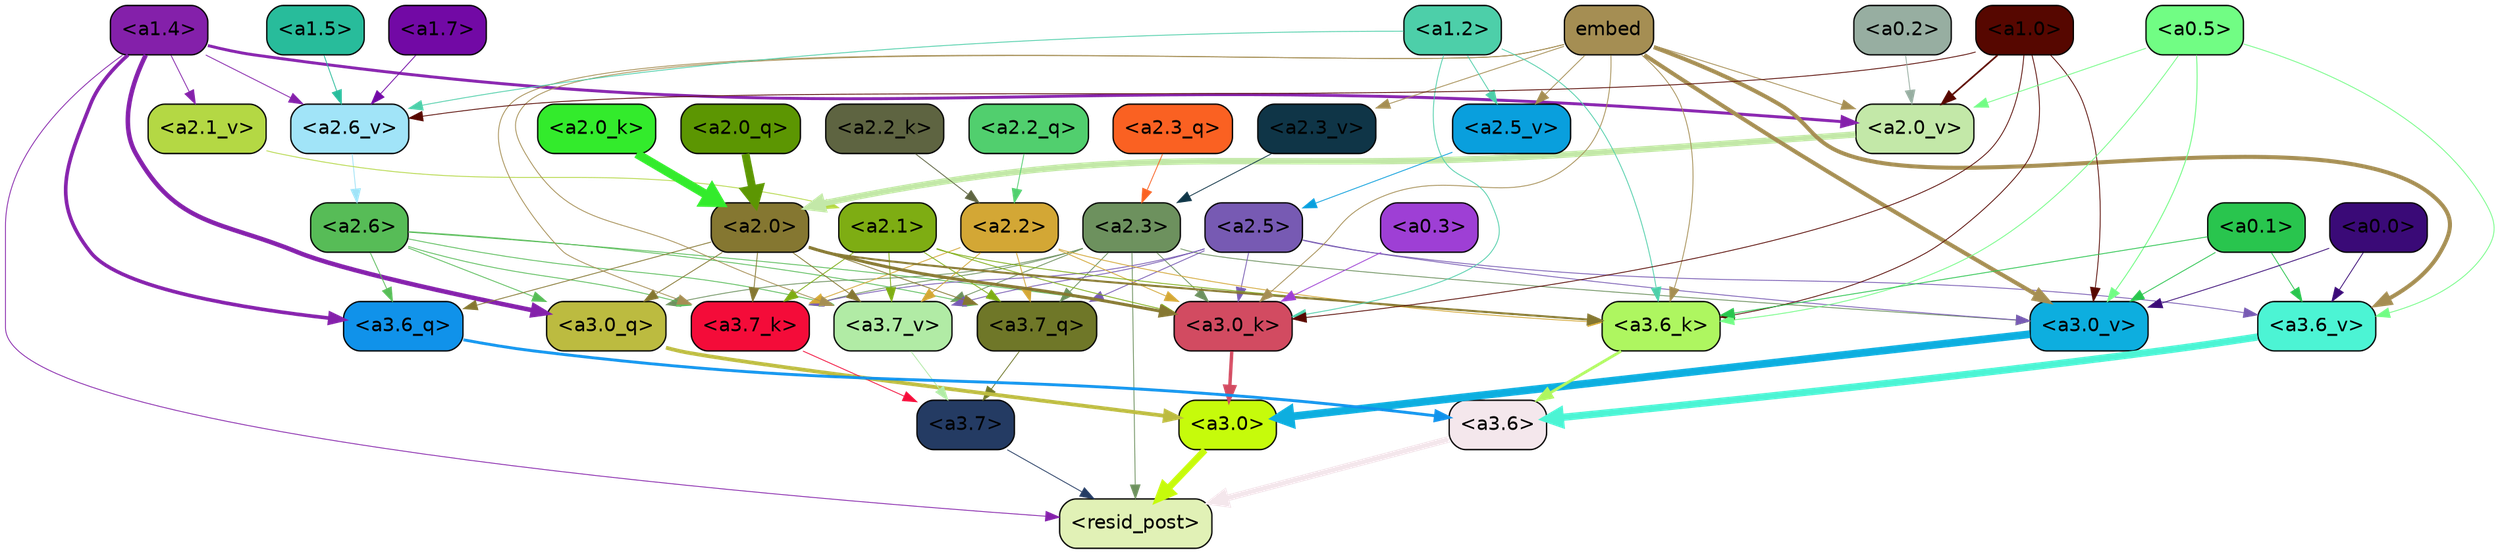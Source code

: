 strict digraph "" {
	graph [bgcolor=transparent,
		layout=dot,
		overlap=false,
		splines=true
	];
	"<a3.7>"	[color=black,
		fillcolor="#243b63",
		fontname=Helvetica,
		shape=box,
		style="filled, rounded"];
	"<resid_post>"	[color=black,
		fillcolor="#e1f1b6",
		fontname=Helvetica,
		shape=box,
		style="filled, rounded"];
	"<a3.7>" -> "<resid_post>"	[color="#243b63",
		penwidth=0.6];
	"<a3.6>"	[color=black,
		fillcolor="#f4e7ec",
		fontname=Helvetica,
		shape=box,
		style="filled, rounded"];
	"<a3.6>" -> "<resid_post>"	[color="#f4e7ec",
		penwidth=4.751612067222595];
	"<a3.0>"	[color=black,
		fillcolor="#c6fb0b",
		fontname=Helvetica,
		shape=box,
		style="filled, rounded"];
	"<a3.0>" -> "<resid_post>"	[color="#c6fb0b",
		penwidth=4.884142994880676];
	"<a2.3>"	[color=black,
		fillcolor="#6d915e",
		fontname=Helvetica,
		shape=box,
		style="filled, rounded"];
	"<a2.3>" -> "<resid_post>"	[color="#6d915e",
		penwidth=0.6];
	"<a3.7_q>"	[color=black,
		fillcolor="#6f7728",
		fontname=Helvetica,
		shape=box,
		style="filled, rounded"];
	"<a2.3>" -> "<a3.7_q>"	[color="#6d915e",
		penwidth=0.6];
	"<a3.0_q>"	[color=black,
		fillcolor="#bcbb40",
		fontname=Helvetica,
		shape=box,
		style="filled, rounded"];
	"<a2.3>" -> "<a3.0_q>"	[color="#6d915e",
		penwidth=0.6];
	"<a3.7_k>"	[color=black,
		fillcolor="#f40c39",
		fontname=Helvetica,
		shape=box,
		style="filled, rounded"];
	"<a2.3>" -> "<a3.7_k>"	[color="#6d915e",
		penwidth=0.6];
	"<a3.0_k>"	[color=black,
		fillcolor="#d24b61",
		fontname=Helvetica,
		shape=box,
		style="filled, rounded"];
	"<a2.3>" -> "<a3.0_k>"	[color="#6d915e",
		penwidth=0.6];
	"<a3.7_v>"	[color=black,
		fillcolor="#b1eba5",
		fontname=Helvetica,
		shape=box,
		style="filled, rounded"];
	"<a2.3>" -> "<a3.7_v>"	[color="#6d915e",
		penwidth=0.6];
	"<a3.0_v>"	[color=black,
		fillcolor="#0daedf",
		fontname=Helvetica,
		shape=box,
		style="filled, rounded"];
	"<a2.3>" -> "<a3.0_v>"	[color="#6d915e",
		penwidth=0.6];
	"<a1.4>"	[color=black,
		fillcolor="#8420aa",
		fontname=Helvetica,
		shape=box,
		style="filled, rounded"];
	"<a1.4>" -> "<resid_post>"	[color="#8420aa",
		penwidth=0.6];
	"<a3.6_q>"	[color=black,
		fillcolor="#1092ea",
		fontname=Helvetica,
		shape=box,
		style="filled, rounded"];
	"<a1.4>" -> "<a3.6_q>"	[color="#8420aa",
		penwidth=2.6469622254371643];
	"<a1.4>" -> "<a3.0_q>"	[color="#8420aa",
		penwidth=3.3040847778320312];
	"<a2.6_v>"	[color=black,
		fillcolor="#a1e4f8",
		fontname=Helvetica,
		shape=box,
		style="filled, rounded"];
	"<a1.4>" -> "<a2.6_v>"	[color="#8420aa",
		penwidth=0.6];
	"<a2.1_v>"	[color=black,
		fillcolor="#b4d844",
		fontname=Helvetica,
		shape=box,
		style="filled, rounded"];
	"<a1.4>" -> "<a2.1_v>"	[color="#8420aa",
		penwidth=0.6];
	"<a2.0_v>"	[color=black,
		fillcolor="#c3e8a8",
		fontname=Helvetica,
		shape=box,
		style="filled, rounded"];
	"<a1.4>" -> "<a2.0_v>"	[color="#8420aa",
		penwidth=2.1286070346832275];
	"<a3.7_q>" -> "<a3.7>"	[color="#6f7728",
		penwidth=0.6];
	"<a3.6_q>" -> "<a3.6>"	[color="#1092ea",
		penwidth=2.091020345687866];
	"<a3.0_q>" -> "<a3.0>"	[color="#bcbb40",
		penwidth=2.7421876192092896];
	"<a3.7_k>" -> "<a3.7>"	[color="#f40c39",
		penwidth=0.6];
	"<a3.6_k>"	[color=black,
		fillcolor="#aef660",
		fontname=Helvetica,
		shape=box,
		style="filled, rounded"];
	"<a3.6_k>" -> "<a3.6>"	[color="#aef660",
		penwidth=2.048597991466522];
	"<a3.0_k>" -> "<a3.0>"	[color="#d24b61",
		penwidth=2.476402521133423];
	"<a3.7_v>" -> "<a3.7>"	[color="#b1eba5",
		penwidth=0.6];
	"<a3.6_v>"	[color=black,
		fillcolor="#4cf4d4",
		fontname=Helvetica,
		shape=box,
		style="filled, rounded"];
	"<a3.6_v>" -> "<a3.6>"	[color="#4cf4d4",
		penwidth=5.2550448179244995];
	"<a3.0_v>" -> "<a3.0>"	[color="#0daedf",
		penwidth=5.652270674705505];
	"<a2.6>"	[color=black,
		fillcolor="#57bc57",
		fontname=Helvetica,
		shape=box,
		style="filled, rounded"];
	"<a2.6>" -> "<a3.7_q>"	[color="#57bc57",
		penwidth=0.6];
	"<a2.6>" -> "<a3.6_q>"	[color="#57bc57",
		penwidth=0.6];
	"<a2.6>" -> "<a3.0_q>"	[color="#57bc57",
		penwidth=0.6];
	"<a2.6>" -> "<a3.7_k>"	[color="#57bc57",
		penwidth=0.6];
	"<a2.6>" -> "<a3.0_k>"	[color="#57bc57",
		penwidth=0.6];
	"<a2.6>" -> "<a3.7_v>"	[color="#57bc57",
		penwidth=0.6];
	"<a2.5>"	[color=black,
		fillcolor="#775ab3",
		fontname=Helvetica,
		shape=box,
		style="filled, rounded"];
	"<a2.5>" -> "<a3.7_q>"	[color="#775ab3",
		penwidth=0.6];
	"<a2.5>" -> "<a3.7_k>"	[color="#775ab3",
		penwidth=0.6];
	"<a2.5>" -> "<a3.0_k>"	[color="#775ab3",
		penwidth=0.6];
	"<a2.5>" -> "<a3.7_v>"	[color="#775ab3",
		penwidth=0.6];
	"<a2.5>" -> "<a3.6_v>"	[color="#775ab3",
		penwidth=0.6];
	"<a2.5>" -> "<a3.0_v>"	[color="#775ab3",
		penwidth=0.6];
	"<a2.2>"	[color=black,
		fillcolor="#d3a735",
		fontname=Helvetica,
		shape=box,
		style="filled, rounded"];
	"<a2.2>" -> "<a3.7_q>"	[color="#d3a735",
		penwidth=0.6];
	"<a2.2>" -> "<a3.7_k>"	[color="#d3a735",
		penwidth=0.6];
	"<a2.2>" -> "<a3.6_k>"	[color="#d3a735",
		penwidth=0.6];
	"<a2.2>" -> "<a3.0_k>"	[color="#d3a735",
		penwidth=0.6];
	"<a2.2>" -> "<a3.7_v>"	[color="#d3a735",
		penwidth=0.6];
	"<a2.1>"	[color=black,
		fillcolor="#7ead13",
		fontname=Helvetica,
		shape=box,
		style="filled, rounded"];
	"<a2.1>" -> "<a3.7_q>"	[color="#7ead13",
		penwidth=0.6];
	"<a2.1>" -> "<a3.7_k>"	[color="#7ead13",
		penwidth=0.6];
	"<a2.1>" -> "<a3.6_k>"	[color="#7ead13",
		penwidth=0.6];
	"<a2.1>" -> "<a3.0_k>"	[color="#7ead13",
		penwidth=0.6];
	"<a2.1>" -> "<a3.7_v>"	[color="#7ead13",
		penwidth=0.6];
	"<a2.0>"	[color=black,
		fillcolor="#857731",
		fontname=Helvetica,
		shape=box,
		style="filled, rounded"];
	"<a2.0>" -> "<a3.7_q>"	[color="#857731",
		penwidth=0.6];
	"<a2.0>" -> "<a3.6_q>"	[color="#857731",
		penwidth=0.6];
	"<a2.0>" -> "<a3.0_q>"	[color="#857731",
		penwidth=0.6];
	"<a2.0>" -> "<a3.7_k>"	[color="#857731",
		penwidth=0.6];
	"<a2.0>" -> "<a3.6_k>"	[color="#857731",
		penwidth=1.4757367372512817];
	"<a2.0>" -> "<a3.0_k>"	[color="#857731",
		penwidth=2.2137351036071777];
	"<a2.0>" -> "<a3.7_v>"	[color="#857731",
		penwidth=0.6];
	embed	[color=black,
		fillcolor="#a58e53",
		fontname=Helvetica,
		shape=box,
		style="filled, rounded"];
	embed -> "<a3.7_k>"	[color="#a58e53",
		penwidth=0.6];
	embed -> "<a3.6_k>"	[color="#a58e53",
		penwidth=0.6];
	embed -> "<a3.0_k>"	[color="#a58e53",
		penwidth=0.6];
	embed -> "<a3.7_v>"	[color="#a58e53",
		penwidth=0.6];
	embed -> "<a3.6_v>"	[color="#a58e53",
		penwidth=2.9582033157348633];
	embed -> "<a3.0_v>"	[color="#a58e53",
		penwidth=2.972973108291626];
	"<a2.5_v>"	[color=black,
		fillcolor="#099fdd",
		fontname=Helvetica,
		shape=box,
		style="filled, rounded"];
	embed -> "<a2.5_v>"	[color="#a58e53",
		penwidth=0.6];
	"<a2.3_v>"	[color=black,
		fillcolor="#0f3547",
		fontname=Helvetica,
		shape=box,
		style="filled, rounded"];
	embed -> "<a2.3_v>"	[color="#a58e53",
		penwidth=0.6];
	embed -> "<a2.0_v>"	[color="#a58e53",
		penwidth=0.6];
	"<a1.2>"	[color=black,
		fillcolor="#4dcfa9",
		fontname=Helvetica,
		shape=box,
		style="filled, rounded"];
	"<a1.2>" -> "<a3.6_k>"	[color="#4dcfa9",
		penwidth=0.6];
	"<a1.2>" -> "<a3.0_k>"	[color="#4dcfa9",
		penwidth=0.6];
	"<a1.2>" -> "<a2.6_v>"	[color="#4dcfa9",
		penwidth=0.6];
	"<a1.2>" -> "<a2.5_v>"	[color="#4dcfa9",
		penwidth=0.6];
	"<a1.0>"	[color=black,
		fillcolor="#560700",
		fontname=Helvetica,
		shape=box,
		style="filled, rounded"];
	"<a1.0>" -> "<a3.6_k>"	[color="#560700",
		penwidth=0.6];
	"<a1.0>" -> "<a3.0_k>"	[color="#560700",
		penwidth=0.6];
	"<a1.0>" -> "<a3.0_v>"	[color="#560700",
		penwidth=0.6];
	"<a1.0>" -> "<a2.6_v>"	[color="#560700",
		penwidth=0.6];
	"<a1.0>" -> "<a2.0_v>"	[color="#560700",
		penwidth=1.2240618467330933];
	"<a0.5>"	[color=black,
		fillcolor="#71fd84",
		fontname=Helvetica,
		shape=box,
		style="filled, rounded"];
	"<a0.5>" -> "<a3.6_k>"	[color="#71fd84",
		penwidth=0.6];
	"<a0.5>" -> "<a3.6_v>"	[color="#71fd84",
		penwidth=0.6];
	"<a0.5>" -> "<a3.0_v>"	[color="#71fd84",
		penwidth=0.6790935099124908];
	"<a0.5>" -> "<a2.0_v>"	[color="#71fd84",
		penwidth=0.6];
	"<a0.1>"	[color=black,
		fillcolor="#29c54e",
		fontname=Helvetica,
		shape=box,
		style="filled, rounded"];
	"<a0.1>" -> "<a3.6_k>"	[color="#29c54e",
		penwidth=0.6];
	"<a0.1>" -> "<a3.6_v>"	[color="#29c54e",
		penwidth=0.6];
	"<a0.1>" -> "<a3.0_v>"	[color="#29c54e",
		penwidth=0.6];
	"<a0.3>"	[color=black,
		fillcolor="#9e3fd5",
		fontname=Helvetica,
		shape=box,
		style="filled, rounded"];
	"<a0.3>" -> "<a3.0_k>"	[color="#9e3fd5",
		penwidth=0.6];
	"<a0.0>"	[color=black,
		fillcolor="#3a0a77",
		fontname=Helvetica,
		shape=box,
		style="filled, rounded"];
	"<a0.0>" -> "<a3.6_v>"	[color="#3a0a77",
		penwidth=0.6];
	"<a0.0>" -> "<a3.0_v>"	[color="#3a0a77",
		penwidth=0.6];
	"<a2.3_q>"	[color=black,
		fillcolor="#fa6122",
		fontname=Helvetica,
		shape=box,
		style="filled, rounded"];
	"<a2.3_q>" -> "<a2.3>"	[color="#fa6122",
		penwidth=0.6];
	"<a2.2_q>"	[color=black,
		fillcolor="#51cf6e",
		fontname=Helvetica,
		shape=box,
		style="filled, rounded"];
	"<a2.2_q>" -> "<a2.2>"	[color="#51cf6e",
		penwidth=0.6];
	"<a2.0_q>"	[color=black,
		fillcolor="#5c9602",
		fontname=Helvetica,
		shape=box,
		style="filled, rounded"];
	"<a2.0_q>" -> "<a2.0>"	[color="#5c9602",
		penwidth=5.819834470748901];
	"<a2.2_k>"	[color=black,
		fillcolor="#5e6441",
		fontname=Helvetica,
		shape=box,
		style="filled, rounded"];
	"<a2.2_k>" -> "<a2.2>"	[color="#5e6441",
		penwidth=0.6];
	"<a2.0_k>"	[color=black,
		fillcolor="#33eb2c",
		fontname=Helvetica,
		shape=box,
		style="filled, rounded"];
	"<a2.0_k>" -> "<a2.0>"	[color="#33eb2c",
		penwidth=6.470837593078613];
	"<a2.6_v>" -> "<a2.6>"	[color="#a1e4f8",
		penwidth=0.6];
	"<a2.5_v>" -> "<a2.5>"	[color="#099fdd",
		penwidth=0.6];
	"<a2.3_v>" -> "<a2.3>"	[color="#0f3547",
		penwidth=0.6];
	"<a2.1_v>" -> "<a2.1>"	[color="#b4d844",
		penwidth=0.6];
	"<a2.0_v>" -> "<a2.0>"	[color="#c3e8a8",
		penwidth=4.5950857400894165];
	"<a1.7>"	[color=black,
		fillcolor="#7209a5",
		fontname=Helvetica,
		shape=box,
		style="filled, rounded"];
	"<a1.7>" -> "<a2.6_v>"	[color="#7209a5",
		penwidth=0.6];
	"<a1.5>"	[color=black,
		fillcolor="#28bc9b",
		fontname=Helvetica,
		shape=box,
		style="filled, rounded"];
	"<a1.5>" -> "<a2.6_v>"	[color="#28bc9b",
		penwidth=0.6];
	"<a0.2>"	[color=black,
		fillcolor="#97aea1",
		fontname=Helvetica,
		shape=box,
		style="filled, rounded"];
	"<a0.2>" -> "<a2.0_v>"	[color="#97aea1",
		penwidth=0.6];
}
